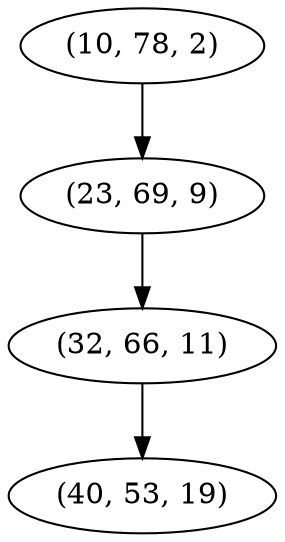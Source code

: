 digraph tree {
    "(10, 78, 2)";
    "(23, 69, 9)";
    "(32, 66, 11)";
    "(40, 53, 19)";
    "(10, 78, 2)" -> "(23, 69, 9)";
    "(23, 69, 9)" -> "(32, 66, 11)";
    "(32, 66, 11)" -> "(40, 53, 19)";
}
